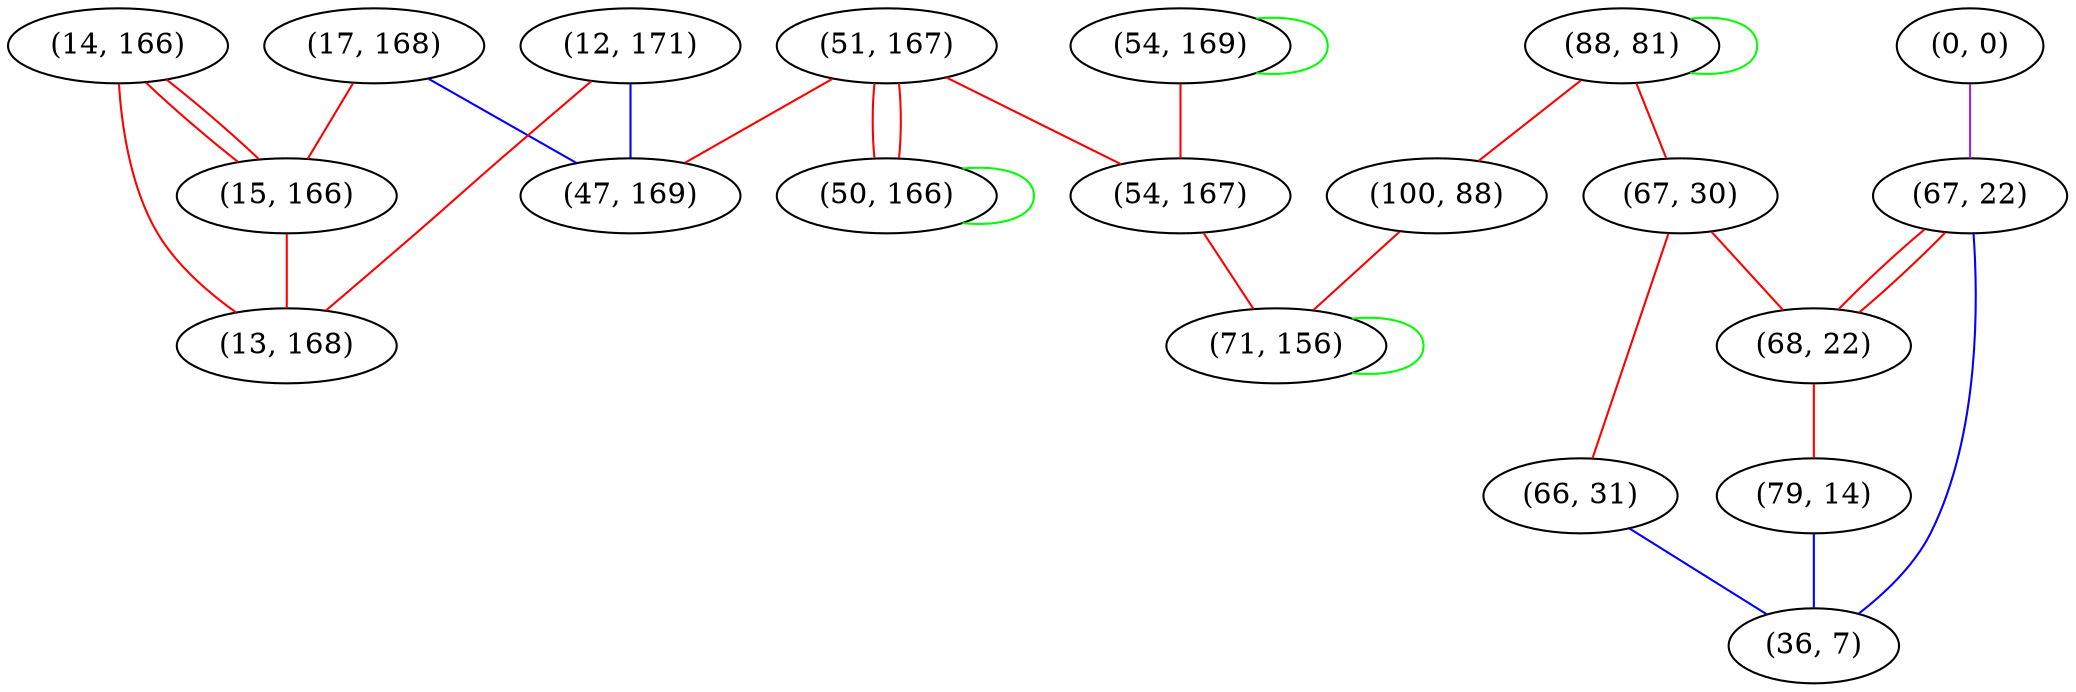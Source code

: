 graph "" {
"(17, 168)";
"(0, 0)";
"(12, 171)";
"(67, 22)";
"(88, 81)";
"(51, 167)";
"(100, 88)";
"(54, 169)";
"(67, 30)";
"(14, 166)";
"(66, 31)";
"(15, 166)";
"(50, 166)";
"(54, 167)";
"(68, 22)";
"(13, 168)";
"(47, 169)";
"(71, 156)";
"(79, 14)";
"(36, 7)";
"(17, 168)" -- "(15, 166)"  [color=red, key=0, weight=1];
"(17, 168)" -- "(47, 169)"  [color=blue, key=0, weight=3];
"(0, 0)" -- "(67, 22)"  [color=purple, key=0, weight=4];
"(12, 171)" -- "(13, 168)"  [color=red, key=0, weight=1];
"(12, 171)" -- "(47, 169)"  [color=blue, key=0, weight=3];
"(67, 22)" -- "(36, 7)"  [color=blue, key=0, weight=3];
"(67, 22)" -- "(68, 22)"  [color=red, key=0, weight=1];
"(67, 22)" -- "(68, 22)"  [color=red, key=1, weight=1];
"(88, 81)" -- "(88, 81)"  [color=green, key=0, weight=2];
"(88, 81)" -- "(67, 30)"  [color=red, key=0, weight=1];
"(88, 81)" -- "(100, 88)"  [color=red, key=0, weight=1];
"(51, 167)" -- "(50, 166)"  [color=red, key=0, weight=1];
"(51, 167)" -- "(50, 166)"  [color=red, key=1, weight=1];
"(51, 167)" -- "(54, 167)"  [color=red, key=0, weight=1];
"(51, 167)" -- "(47, 169)"  [color=red, key=0, weight=1];
"(100, 88)" -- "(71, 156)"  [color=red, key=0, weight=1];
"(54, 169)" -- "(54, 169)"  [color=green, key=0, weight=2];
"(54, 169)" -- "(54, 167)"  [color=red, key=0, weight=1];
"(67, 30)" -- "(66, 31)"  [color=red, key=0, weight=1];
"(67, 30)" -- "(68, 22)"  [color=red, key=0, weight=1];
"(14, 166)" -- "(15, 166)"  [color=red, key=0, weight=1];
"(14, 166)" -- "(15, 166)"  [color=red, key=1, weight=1];
"(14, 166)" -- "(13, 168)"  [color=red, key=0, weight=1];
"(66, 31)" -- "(36, 7)"  [color=blue, key=0, weight=3];
"(15, 166)" -- "(13, 168)"  [color=red, key=0, weight=1];
"(50, 166)" -- "(50, 166)"  [color=green, key=0, weight=2];
"(54, 167)" -- "(71, 156)"  [color=red, key=0, weight=1];
"(68, 22)" -- "(79, 14)"  [color=red, key=0, weight=1];
"(71, 156)" -- "(71, 156)"  [color=green, key=0, weight=2];
"(79, 14)" -- "(36, 7)"  [color=blue, key=0, weight=3];
}
